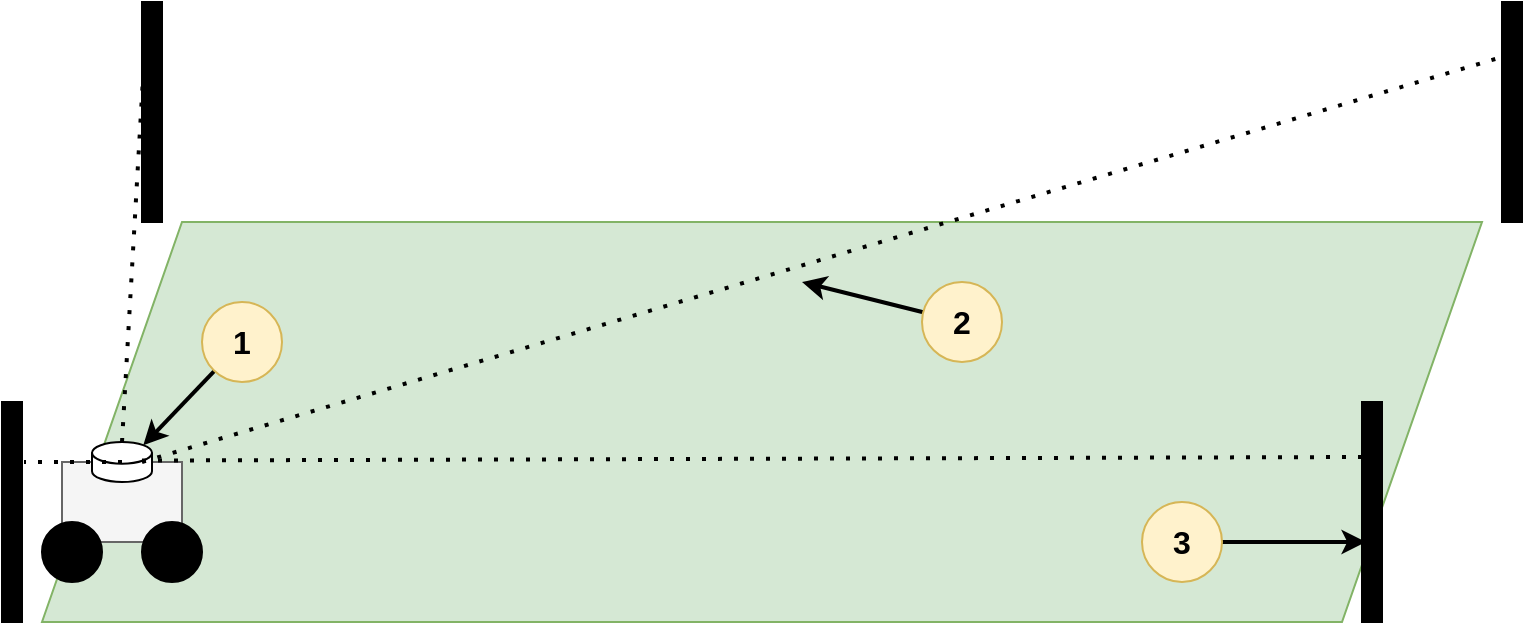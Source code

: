 <mxfile version="15.5.6" type="device"><diagram id="NWO2Z1oFb6oImgRQWT3i" name="Page-1"><mxGraphModel dx="1422" dy="705" grid="1" gridSize="10" guides="1" tooltips="1" connect="1" arrows="1" fold="1" page="1" pageScale="1" pageWidth="827" pageHeight="1169" math="0" shadow="0"><root><mxCell id="0"/><mxCell id="1" parent="0"/><mxCell id="kjBM6umzzHcF3R_1nvNH-2" value="" style="shape=parallelogram;perimeter=parallelogramPerimeter;whiteSpace=wrap;html=1;fixedSize=1;size=70;fillColor=#d5e8d4;strokeColor=#82b366;" parent="1" vertex="1"><mxGeometry x="40" y="200" width="720" height="200" as="geometry"/></mxCell><mxCell id="kjBM6umzzHcF3R_1nvNH-4" value="" style="rounded=0;whiteSpace=wrap;html=1;fillColor=#000000;" parent="1" vertex="1"><mxGeometry x="90" y="90" width="10" height="110" as="geometry"/></mxCell><mxCell id="kjBM6umzzHcF3R_1nvNH-5" value="" style="rounded=0;whiteSpace=wrap;html=1;fillColor=#000000;" parent="1" vertex="1"><mxGeometry x="770" y="90" width="10" height="110" as="geometry"/></mxCell><mxCell id="kjBM6umzzHcF3R_1nvNH-13" value="" style="group" parent="1" vertex="1" connectable="0"><mxGeometry x="40" y="320" width="80" height="60" as="geometry"/></mxCell><mxCell id="kjBM6umzzHcF3R_1nvNH-7" value="" style="rounded=0;whiteSpace=wrap;html=1;fillColor=#f5f5f5;strokeColor=#666666;fontColor=#333333;" parent="kjBM6umzzHcF3R_1nvNH-13" vertex="1"><mxGeometry x="10" width="60" height="40" as="geometry"/></mxCell><mxCell id="kjBM6umzzHcF3R_1nvNH-8" value="" style="ellipse;whiteSpace=wrap;html=1;aspect=fixed;fillColor=#000000;" parent="kjBM6umzzHcF3R_1nvNH-13" vertex="1"><mxGeometry y="30" width="30" height="30" as="geometry"/></mxCell><mxCell id="kjBM6umzzHcF3R_1nvNH-9" value="" style="ellipse;whiteSpace=wrap;html=1;aspect=fixed;fillColor=#000000;" parent="kjBM6umzzHcF3R_1nvNH-13" vertex="1"><mxGeometry x="50" y="30" width="30" height="30" as="geometry"/></mxCell><mxCell id="_TWiWBWGKc2AhBK8NN7W-1" value="" style="rounded=0;whiteSpace=wrap;html=1;fillColor=#000000;" parent="1" vertex="1"><mxGeometry x="700" y="290" width="10" height="110" as="geometry"/></mxCell><mxCell id="_TWiWBWGKc2AhBK8NN7W-2" value="" style="rounded=0;whiteSpace=wrap;html=1;fillColor=#000000;" parent="1" vertex="1"><mxGeometry x="20" y="290" width="10" height="110" as="geometry"/></mxCell><mxCell id="_TWiWBWGKc2AhBK8NN7W-3" value="" style="shape=cylinder3;whiteSpace=wrap;html=1;boundedLbl=1;backgroundOutline=1;size=5.437;" parent="1" vertex="1"><mxGeometry x="65" y="310" width="30" height="20" as="geometry"/></mxCell><mxCell id="_TWiWBWGKc2AhBK8NN7W-5" value="" style="endArrow=none;dashed=1;html=1;dashPattern=1 3;strokeWidth=2;" parent="1" edge="1"><mxGeometry width="50" height="50" relative="1" as="geometry"><mxPoint x="80" y="320" as="sourcePoint"/><mxPoint x="31" y="320" as="targetPoint"/></mxGeometry></mxCell><mxCell id="_TWiWBWGKc2AhBK8NN7W-6" value="" style="endArrow=none;dashed=1;html=1;dashPattern=1 3;strokeWidth=2;entryX=0.802;entryY=0.464;entryDx=0;entryDy=0;entryPerimeter=0;exitX=0;exitY=0.25;exitDx=0;exitDy=0;" parent="1" source="_TWiWBWGKc2AhBK8NN7W-1" target="_TWiWBWGKc2AhBK8NN7W-3" edge="1"><mxGeometry width="50" height="50" relative="1" as="geometry"><mxPoint x="149" y="430" as="sourcePoint"/><mxPoint x="100" y="430" as="targetPoint"/></mxGeometry></mxCell><mxCell id="_TWiWBWGKc2AhBK8NN7W-7" value="" style="endArrow=none;dashed=1;html=1;dashPattern=1 3;strokeWidth=2;entryX=0.076;entryY=0.303;entryDx=0;entryDy=0;entryPerimeter=0;exitX=0.5;exitY=0;exitDx=0;exitDy=0;exitPerimeter=0;" parent="1" source="_TWiWBWGKc2AhBK8NN7W-3" target="kjBM6umzzHcF3R_1nvNH-4" edge="1"><mxGeometry width="50" height="50" relative="1" as="geometry"><mxPoint x="90.0" y="330.0" as="sourcePoint"/><mxPoint x="41" y="330.0" as="targetPoint"/></mxGeometry></mxCell><mxCell id="_TWiWBWGKc2AhBK8NN7W-8" value="" style="endArrow=none;dashed=1;html=1;dashPattern=1 3;strokeWidth=2;entryX=0;entryY=0.25;entryDx=0;entryDy=0;" parent="1" target="kjBM6umzzHcF3R_1nvNH-5" edge="1"><mxGeometry width="50" height="50" relative="1" as="geometry"><mxPoint x="90" y="320" as="sourcePoint"/><mxPoint x="670" y="170" as="targetPoint"/></mxGeometry></mxCell><mxCell id="l0DyflI2R2W_-gyjtcl7-2" style="edgeStyle=none;rounded=0;orthogonalLoop=1;jettySize=auto;html=1;entryX=0.855;entryY=0;entryDx=0;entryDy=1.577;entryPerimeter=0;fontSize=16;strokeWidth=2;" edge="1" parent="1" source="l0DyflI2R2W_-gyjtcl7-1" target="_TWiWBWGKc2AhBK8NN7W-3"><mxGeometry relative="1" as="geometry"/></mxCell><mxCell id="l0DyflI2R2W_-gyjtcl7-1" value="&lt;b&gt;&lt;font style=&quot;font-size: 16px&quot;&gt;1&lt;/font&gt;&lt;/b&gt;" style="ellipse;whiteSpace=wrap;html=1;aspect=fixed;fontSize=14;fillColor=#fff2cc;strokeColor=#d6b656;" vertex="1" parent="1"><mxGeometry x="120" y="240" width="40" height="40" as="geometry"/></mxCell><mxCell id="l0DyflI2R2W_-gyjtcl7-4" style="edgeStyle=none;rounded=0;orthogonalLoop=1;jettySize=auto;html=1;fontSize=16;strokeWidth=2;" edge="1" parent="1" source="l0DyflI2R2W_-gyjtcl7-3"><mxGeometry relative="1" as="geometry"><mxPoint x="420" y="230" as="targetPoint"/></mxGeometry></mxCell><mxCell id="l0DyflI2R2W_-gyjtcl7-3" value="&lt;b&gt;&lt;font style=&quot;font-size: 16px&quot;&gt;2&lt;/font&gt;&lt;/b&gt;" style="ellipse;whiteSpace=wrap;html=1;aspect=fixed;fontSize=14;fillColor=#fff2cc;strokeColor=#d6b656;" vertex="1" parent="1"><mxGeometry x="480" y="230" width="40" height="40" as="geometry"/></mxCell><mxCell id="l0DyflI2R2W_-gyjtcl7-6" style="edgeStyle=none;rounded=0;orthogonalLoop=1;jettySize=auto;html=1;entryX=0.2;entryY=0.636;entryDx=0;entryDy=0;entryPerimeter=0;fontSize=16;strokeWidth=2;" edge="1" parent="1" source="l0DyflI2R2W_-gyjtcl7-5" target="_TWiWBWGKc2AhBK8NN7W-1"><mxGeometry relative="1" as="geometry"/></mxCell><mxCell id="l0DyflI2R2W_-gyjtcl7-5" value="&lt;b&gt;&lt;font style=&quot;font-size: 16px&quot;&gt;3&lt;/font&gt;&lt;/b&gt;" style="ellipse;whiteSpace=wrap;html=1;aspect=fixed;fontSize=14;fillColor=#fff2cc;strokeColor=#d6b656;" vertex="1" parent="1"><mxGeometry x="590" y="340" width="40" height="40" as="geometry"/></mxCell></root></mxGraphModel></diagram></mxfile>